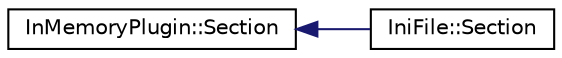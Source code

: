 digraph "Graphical Class Hierarchy"
{
  edge [fontname="Helvetica",fontsize="10",labelfontname="Helvetica",labelfontsize="10"];
  node [fontname="Helvetica",fontsize="10",shape=record];
  rankdir="LR";
  Node0 [label="InMemoryPlugin::Section",height=0.2,width=0.4,color="black", fillcolor="white", style="filled",URL="$classaworx_1_1lib_1_1config_1_1InMemoryPlugin_1_1Section.html"];
  Node0 -> Node1 [dir="back",color="midnightblue",fontsize="10",style="solid",fontname="Helvetica"];
  Node1 [label="IniFile::Section",height=0.2,width=0.4,color="black", fillcolor="white", style="filled",URL="$classaworx_1_1lib_1_1config_1_1IniFile_1_1Section.html"];
}

